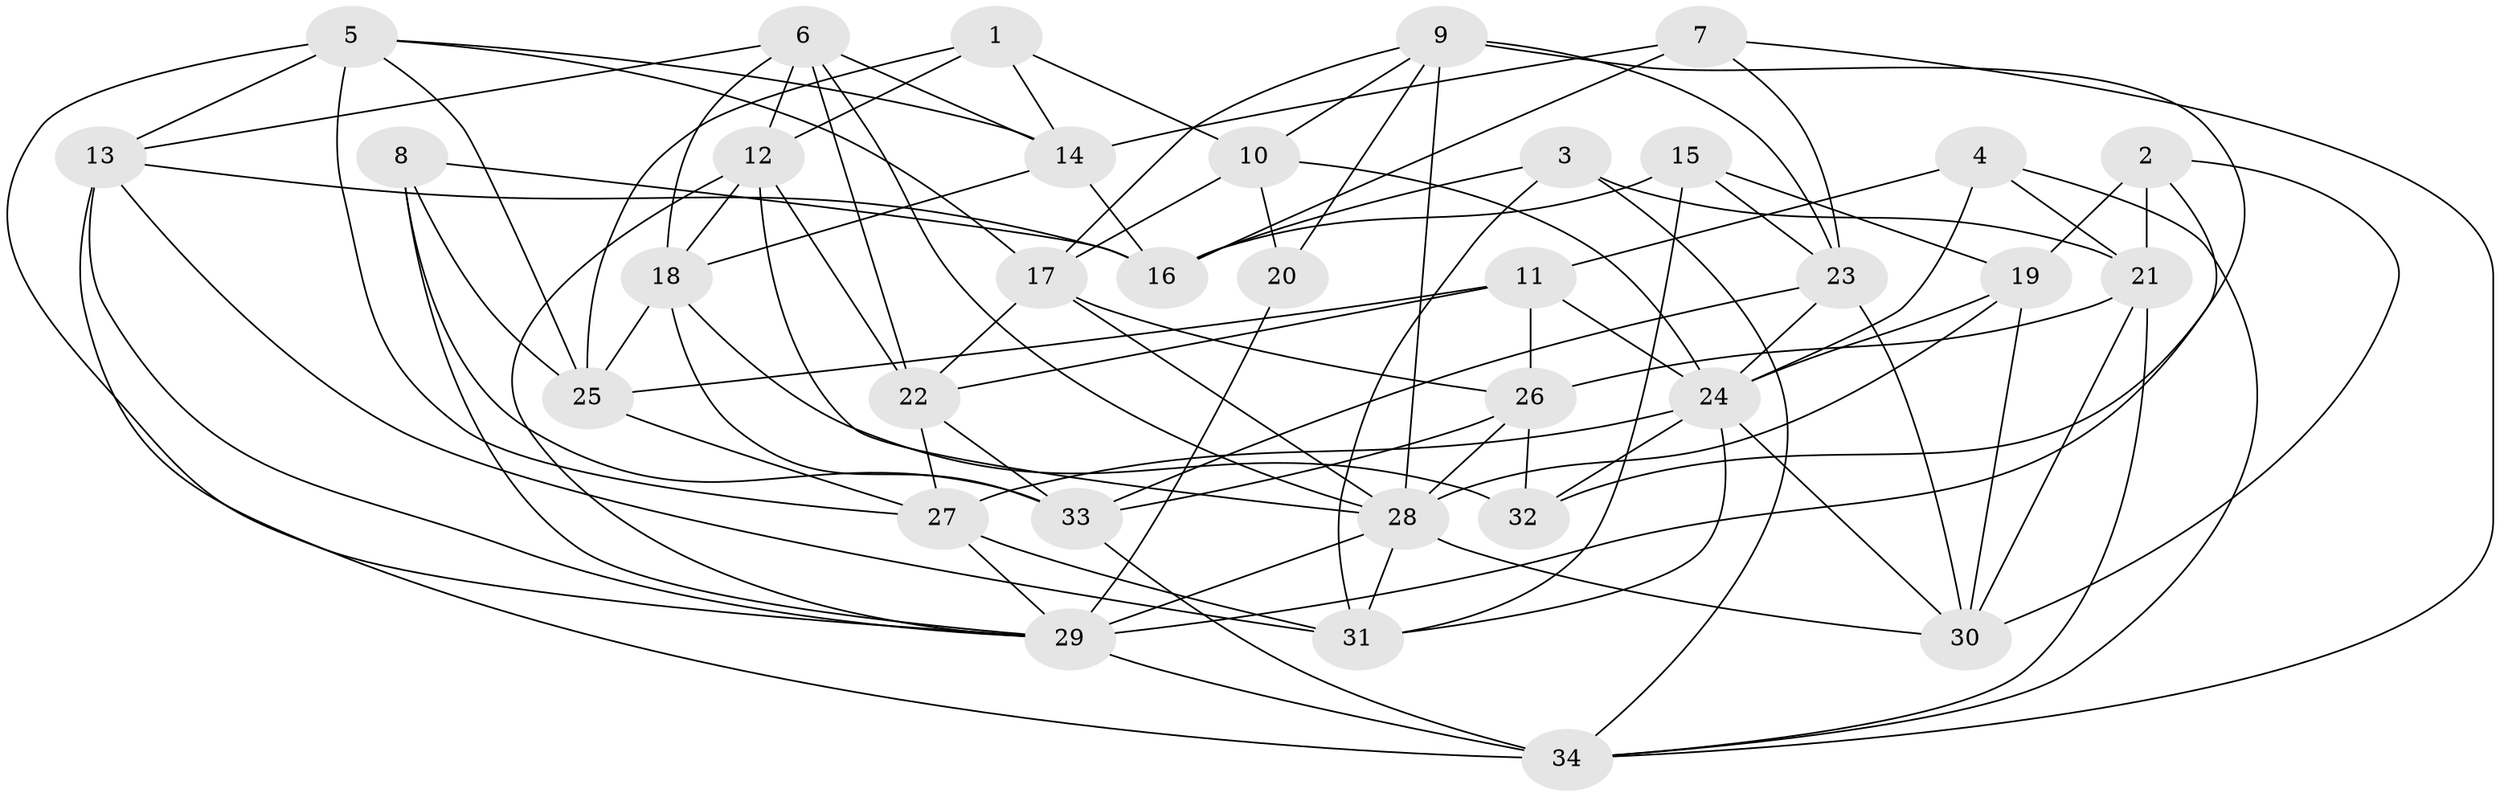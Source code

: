 // original degree distribution, {4: 1.0}
// Generated by graph-tools (version 1.1) at 2025/50/03/09/25 03:50:44]
// undirected, 34 vertices, 96 edges
graph export_dot {
graph [start="1"]
  node [color=gray90,style=filled];
  1;
  2;
  3;
  4;
  5;
  6;
  7;
  8;
  9;
  10;
  11;
  12;
  13;
  14;
  15;
  16;
  17;
  18;
  19;
  20;
  21;
  22;
  23;
  24;
  25;
  26;
  27;
  28;
  29;
  30;
  31;
  32;
  33;
  34;
  1 -- 10 [weight=1.0];
  1 -- 12 [weight=1.0];
  1 -- 14 [weight=1.0];
  1 -- 25 [weight=1.0];
  2 -- 19 [weight=1.0];
  2 -- 21 [weight=1.0];
  2 -- 29 [weight=1.0];
  2 -- 30 [weight=1.0];
  3 -- 16 [weight=1.0];
  3 -- 21 [weight=1.0];
  3 -- 31 [weight=1.0];
  3 -- 34 [weight=1.0];
  4 -- 11 [weight=1.0];
  4 -- 21 [weight=1.0];
  4 -- 24 [weight=1.0];
  4 -- 34 [weight=1.0];
  5 -- 13 [weight=1.0];
  5 -- 14 [weight=1.0];
  5 -- 17 [weight=1.0];
  5 -- 25 [weight=1.0];
  5 -- 27 [weight=1.0];
  5 -- 29 [weight=1.0];
  6 -- 12 [weight=1.0];
  6 -- 13 [weight=1.0];
  6 -- 14 [weight=1.0];
  6 -- 18 [weight=1.0];
  6 -- 22 [weight=1.0];
  6 -- 28 [weight=1.0];
  7 -- 14 [weight=1.0];
  7 -- 16 [weight=1.0];
  7 -- 23 [weight=1.0];
  7 -- 34 [weight=1.0];
  8 -- 16 [weight=1.0];
  8 -- 25 [weight=1.0];
  8 -- 29 [weight=1.0];
  8 -- 33 [weight=1.0];
  9 -- 10 [weight=1.0];
  9 -- 17 [weight=1.0];
  9 -- 20 [weight=1.0];
  9 -- 23 [weight=1.0];
  9 -- 28 [weight=1.0];
  9 -- 32 [weight=1.0];
  10 -- 17 [weight=1.0];
  10 -- 20 [weight=2.0];
  10 -- 24 [weight=1.0];
  11 -- 22 [weight=1.0];
  11 -- 24 [weight=2.0];
  11 -- 25 [weight=1.0];
  11 -- 26 [weight=1.0];
  12 -- 18 [weight=1.0];
  12 -- 22 [weight=1.0];
  12 -- 28 [weight=1.0];
  12 -- 29 [weight=1.0];
  13 -- 16 [weight=1.0];
  13 -- 29 [weight=1.0];
  13 -- 31 [weight=1.0];
  13 -- 34 [weight=1.0];
  14 -- 16 [weight=1.0];
  14 -- 18 [weight=1.0];
  15 -- 16 [weight=1.0];
  15 -- 19 [weight=1.0];
  15 -- 23 [weight=1.0];
  15 -- 31 [weight=1.0];
  17 -- 22 [weight=1.0];
  17 -- 26 [weight=1.0];
  17 -- 28 [weight=1.0];
  18 -- 25 [weight=1.0];
  18 -- 32 [weight=1.0];
  18 -- 33 [weight=1.0];
  19 -- 24 [weight=1.0];
  19 -- 28 [weight=2.0];
  19 -- 30 [weight=1.0];
  20 -- 29 [weight=1.0];
  21 -- 26 [weight=1.0];
  21 -- 30 [weight=1.0];
  21 -- 34 [weight=1.0];
  22 -- 27 [weight=1.0];
  22 -- 33 [weight=1.0];
  23 -- 24 [weight=1.0];
  23 -- 30 [weight=1.0];
  23 -- 33 [weight=1.0];
  24 -- 27 [weight=1.0];
  24 -- 30 [weight=1.0];
  24 -- 31 [weight=1.0];
  24 -- 32 [weight=1.0];
  25 -- 27 [weight=1.0];
  26 -- 28 [weight=1.0];
  26 -- 32 [weight=1.0];
  26 -- 33 [weight=1.0];
  27 -- 29 [weight=1.0];
  27 -- 31 [weight=1.0];
  28 -- 29 [weight=1.0];
  28 -- 30 [weight=1.0];
  28 -- 31 [weight=1.0];
  29 -- 34 [weight=2.0];
  33 -- 34 [weight=1.0];
}
